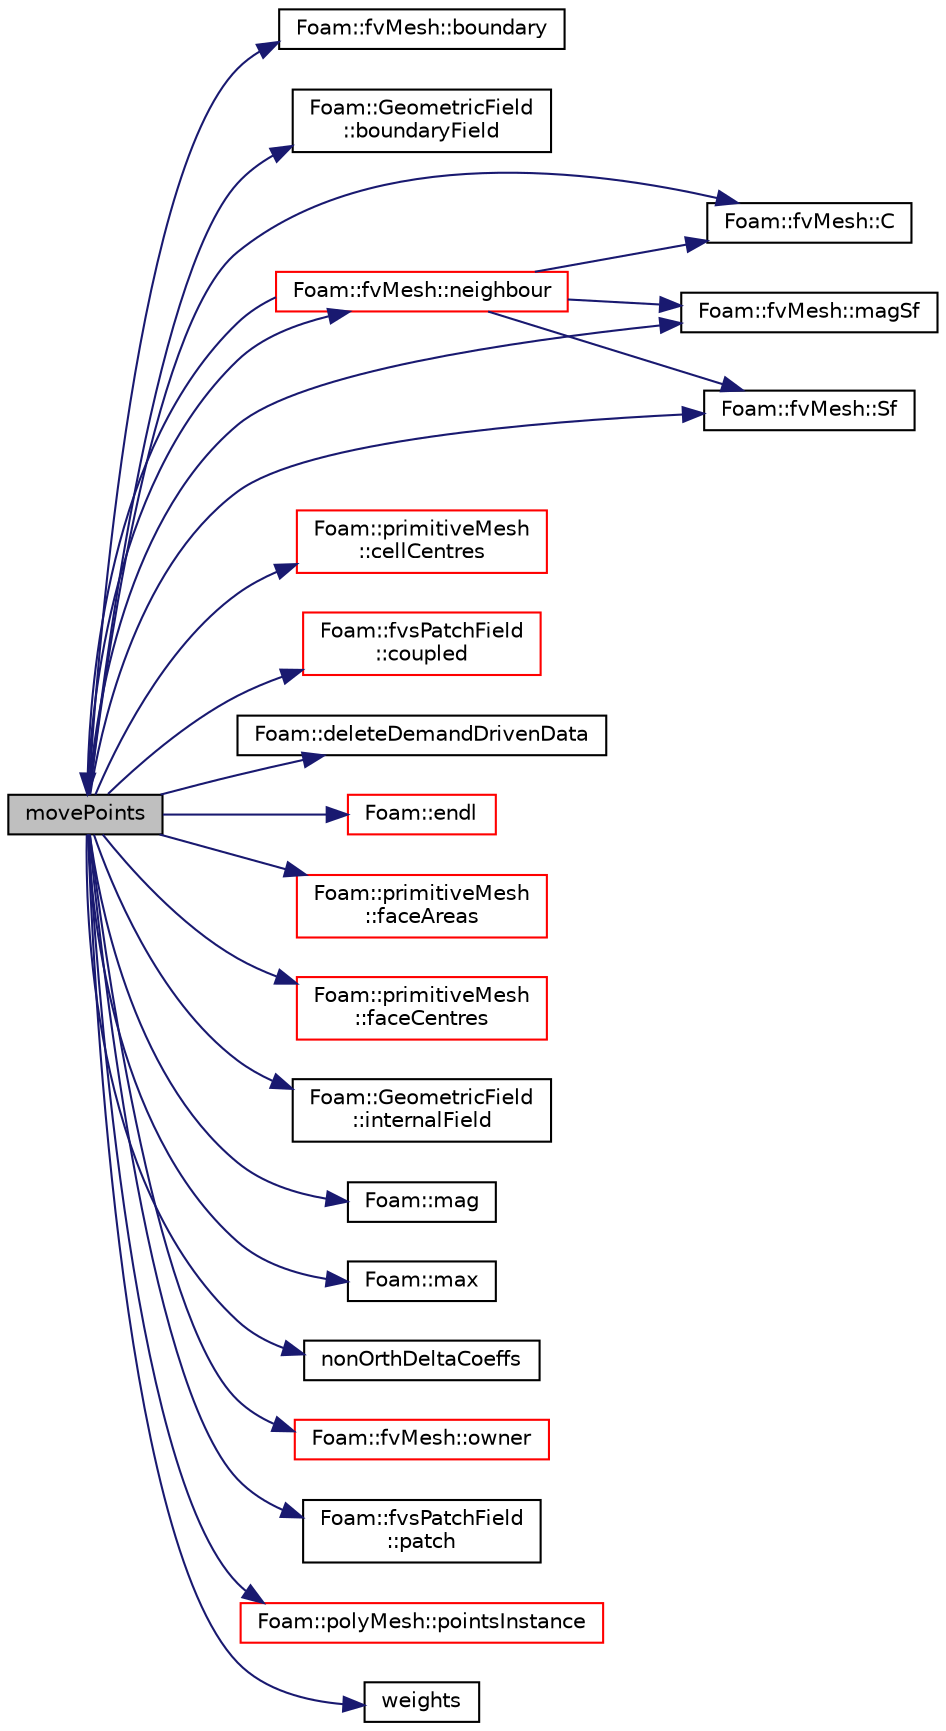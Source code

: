 digraph "movePoints"
{
  bgcolor="transparent";
  edge [fontname="Helvetica",fontsize="10",labelfontname="Helvetica",labelfontsize="10"];
  node [fontname="Helvetica",fontsize="10",shape=record];
  rankdir="LR";
  Node1 [label="movePoints",height=0.2,width=0.4,color="black", fillcolor="grey75", style="filled", fontcolor="black"];
  Node1 -> Node2 [color="midnightblue",fontsize="10",style="solid",fontname="Helvetica"];
  Node2 [label="Foam::fvMesh::boundary",height=0.2,width=0.4,color="black",URL="$a00876.html#a971347d65410875e38ea654dfd193a19",tooltip="Return reference to boundary mesh. "];
  Node1 -> Node3 [color="midnightblue",fontsize="10",style="solid",fontname="Helvetica"];
  Node3 [label="Foam::GeometricField\l::boundaryField",height=0.2,width=0.4,color="black",URL="$a00921.html#a3c6c1a789b48ea0c5e8bff64f9c14f2d",tooltip="Return reference to GeometricBoundaryField. "];
  Node1 -> Node4 [color="midnightblue",fontsize="10",style="solid",fontname="Helvetica"];
  Node4 [label="Foam::fvMesh::C",height=0.2,width=0.4,color="black",URL="$a00876.html#a206b1ae5b1c254da85a9666d0a9dc979",tooltip="Return cell centres as volVectorField. "];
  Node1 -> Node5 [color="midnightblue",fontsize="10",style="solid",fontname="Helvetica"];
  Node5 [label="Foam::primitiveMesh\l::cellCentres",height=0.2,width=0.4,color="red",URL="$a01969.html#a18743c2f09a076c507cadbb35a86fb24"];
  Node1 -> Node6 [color="midnightblue",fontsize="10",style="solid",fontname="Helvetica"];
  Node6 [label="Foam::fvsPatchField\l::coupled",height=0.2,width=0.4,color="red",URL="$a00893.html#acffd678e538fc569f301aacdb4f019b7",tooltip="Return true if this patch field is coupled. "];
  Node1 -> Node7 [color="midnightblue",fontsize="10",style="solid",fontname="Helvetica"];
  Node7 [label="Foam::deleteDemandDrivenData",height=0.2,width=0.4,color="black",URL="$a10733.html#a676ff999562d389fd174d693e17d230a"];
  Node1 -> Node8 [color="midnightblue",fontsize="10",style="solid",fontname="Helvetica"];
  Node8 [label="Foam::endl",height=0.2,width=0.4,color="red",URL="$a10733.html#a2db8fe02a0d3909e9351bb4275b23ce4",tooltip="Add newline and flush stream. "];
  Node1 -> Node9 [color="midnightblue",fontsize="10",style="solid",fontname="Helvetica"];
  Node9 [label="Foam::primitiveMesh\l::faceAreas",height=0.2,width=0.4,color="red",URL="$a01969.html#a460495623a8ec621b95f93bbcb3d4773"];
  Node1 -> Node10 [color="midnightblue",fontsize="10",style="solid",fontname="Helvetica"];
  Node10 [label="Foam::primitiveMesh\l::faceCentres",height=0.2,width=0.4,color="red",URL="$a01969.html#a56749206c7d38a4c3cfbf4103547e555"];
  Node1 -> Node11 [color="midnightblue",fontsize="10",style="solid",fontname="Helvetica"];
  Node11 [label="Foam::GeometricField\l::internalField",height=0.2,width=0.4,color="black",URL="$a00921.html#a9536140d36d69bbac40496f6b817aa0a",tooltip="Return internal field. "];
  Node1 -> Node12 [color="midnightblue",fontsize="10",style="solid",fontname="Helvetica"];
  Node12 [label="Foam::mag",height=0.2,width=0.4,color="black",URL="$a10733.html#a929da2a3fdcf3dacbbe0487d3a330dae"];
  Node1 -> Node13 [color="midnightblue",fontsize="10",style="solid",fontname="Helvetica"];
  Node13 [label="Foam::fvMesh::magSf",height=0.2,width=0.4,color="black",URL="$a00876.html#acd80c470c0e44554389fdd31e7321804",tooltip="Return cell face area magnitudes. "];
  Node1 -> Node14 [color="midnightblue",fontsize="10",style="solid",fontname="Helvetica"];
  Node14 [label="Foam::max",height=0.2,width=0.4,color="black",URL="$a10733.html#ac993e906cf2774ae77e666bc24e81733"];
  Node1 -> Node15 [color="midnightblue",fontsize="10",style="solid",fontname="Helvetica"];
  Node15 [label="Foam::fvMesh::neighbour",height=0.2,width=0.4,color="red",URL="$a00876.html#a942a1cffef163625ee3408ae1f057dec",tooltip="Internal face neighbour. "];
  Node15 -> Node4 [color="midnightblue",fontsize="10",style="solid",fontname="Helvetica"];
  Node15 -> Node13 [color="midnightblue",fontsize="10",style="solid",fontname="Helvetica"];
  Node15 -> Node1 [color="midnightblue",fontsize="10",style="solid",fontname="Helvetica"];
  Node15 -> Node16 [color="midnightblue",fontsize="10",style="solid",fontname="Helvetica"];
  Node16 [label="Foam::fvMesh::Sf",height=0.2,width=0.4,color="black",URL="$a00876.html#af12143fbad868b6e74ca00b7e97e84d6",tooltip="Return cell face area vectors. "];
  Node1 -> Node17 [color="midnightblue",fontsize="10",style="solid",fontname="Helvetica"];
  Node17 [label="nonOrthDeltaCoeffs",height=0.2,width=0.4,color="black",URL="$a02483.html#a1189a3afa05e8c494cffea22ca3ccef5",tooltip="Return reference to non-orthogonal cell-centre difference. "];
  Node1 -> Node18 [color="midnightblue",fontsize="10",style="solid",fontname="Helvetica"];
  Node18 [label="Foam::fvMesh::owner",height=0.2,width=0.4,color="red",URL="$a00876.html#a81b70644afb4bbfce365e57592142fcc",tooltip="Internal face owner. "];
  Node1 -> Node19 [color="midnightblue",fontsize="10",style="solid",fontname="Helvetica"];
  Node19 [label="Foam::fvsPatchField\l::patch",height=0.2,width=0.4,color="black",URL="$a00893.html#ad735de1fbd0f85c12ad0c37deb62d22c",tooltip="Return patch. "];
  Node1 -> Node20 [color="midnightblue",fontsize="10",style="solid",fontname="Helvetica"];
  Node20 [label="Foam::polyMesh::pointsInstance",height=0.2,width=0.4,color="red",URL="$a01917.html#a53d666389621432730eebcc16566c363",tooltip="Return the current instance directory for points. "];
  Node1 -> Node16 [color="midnightblue",fontsize="10",style="solid",fontname="Helvetica"];
  Node1 -> Node21 [color="midnightblue",fontsize="10",style="solid",fontname="Helvetica"];
  Node21 [label="weights",height=0.2,width=0.4,color="black",URL="$a02483.html#a96017a28681b6fc563b59084e7add65e",tooltip="Return reference to linear difference weighting factors. "];
}
